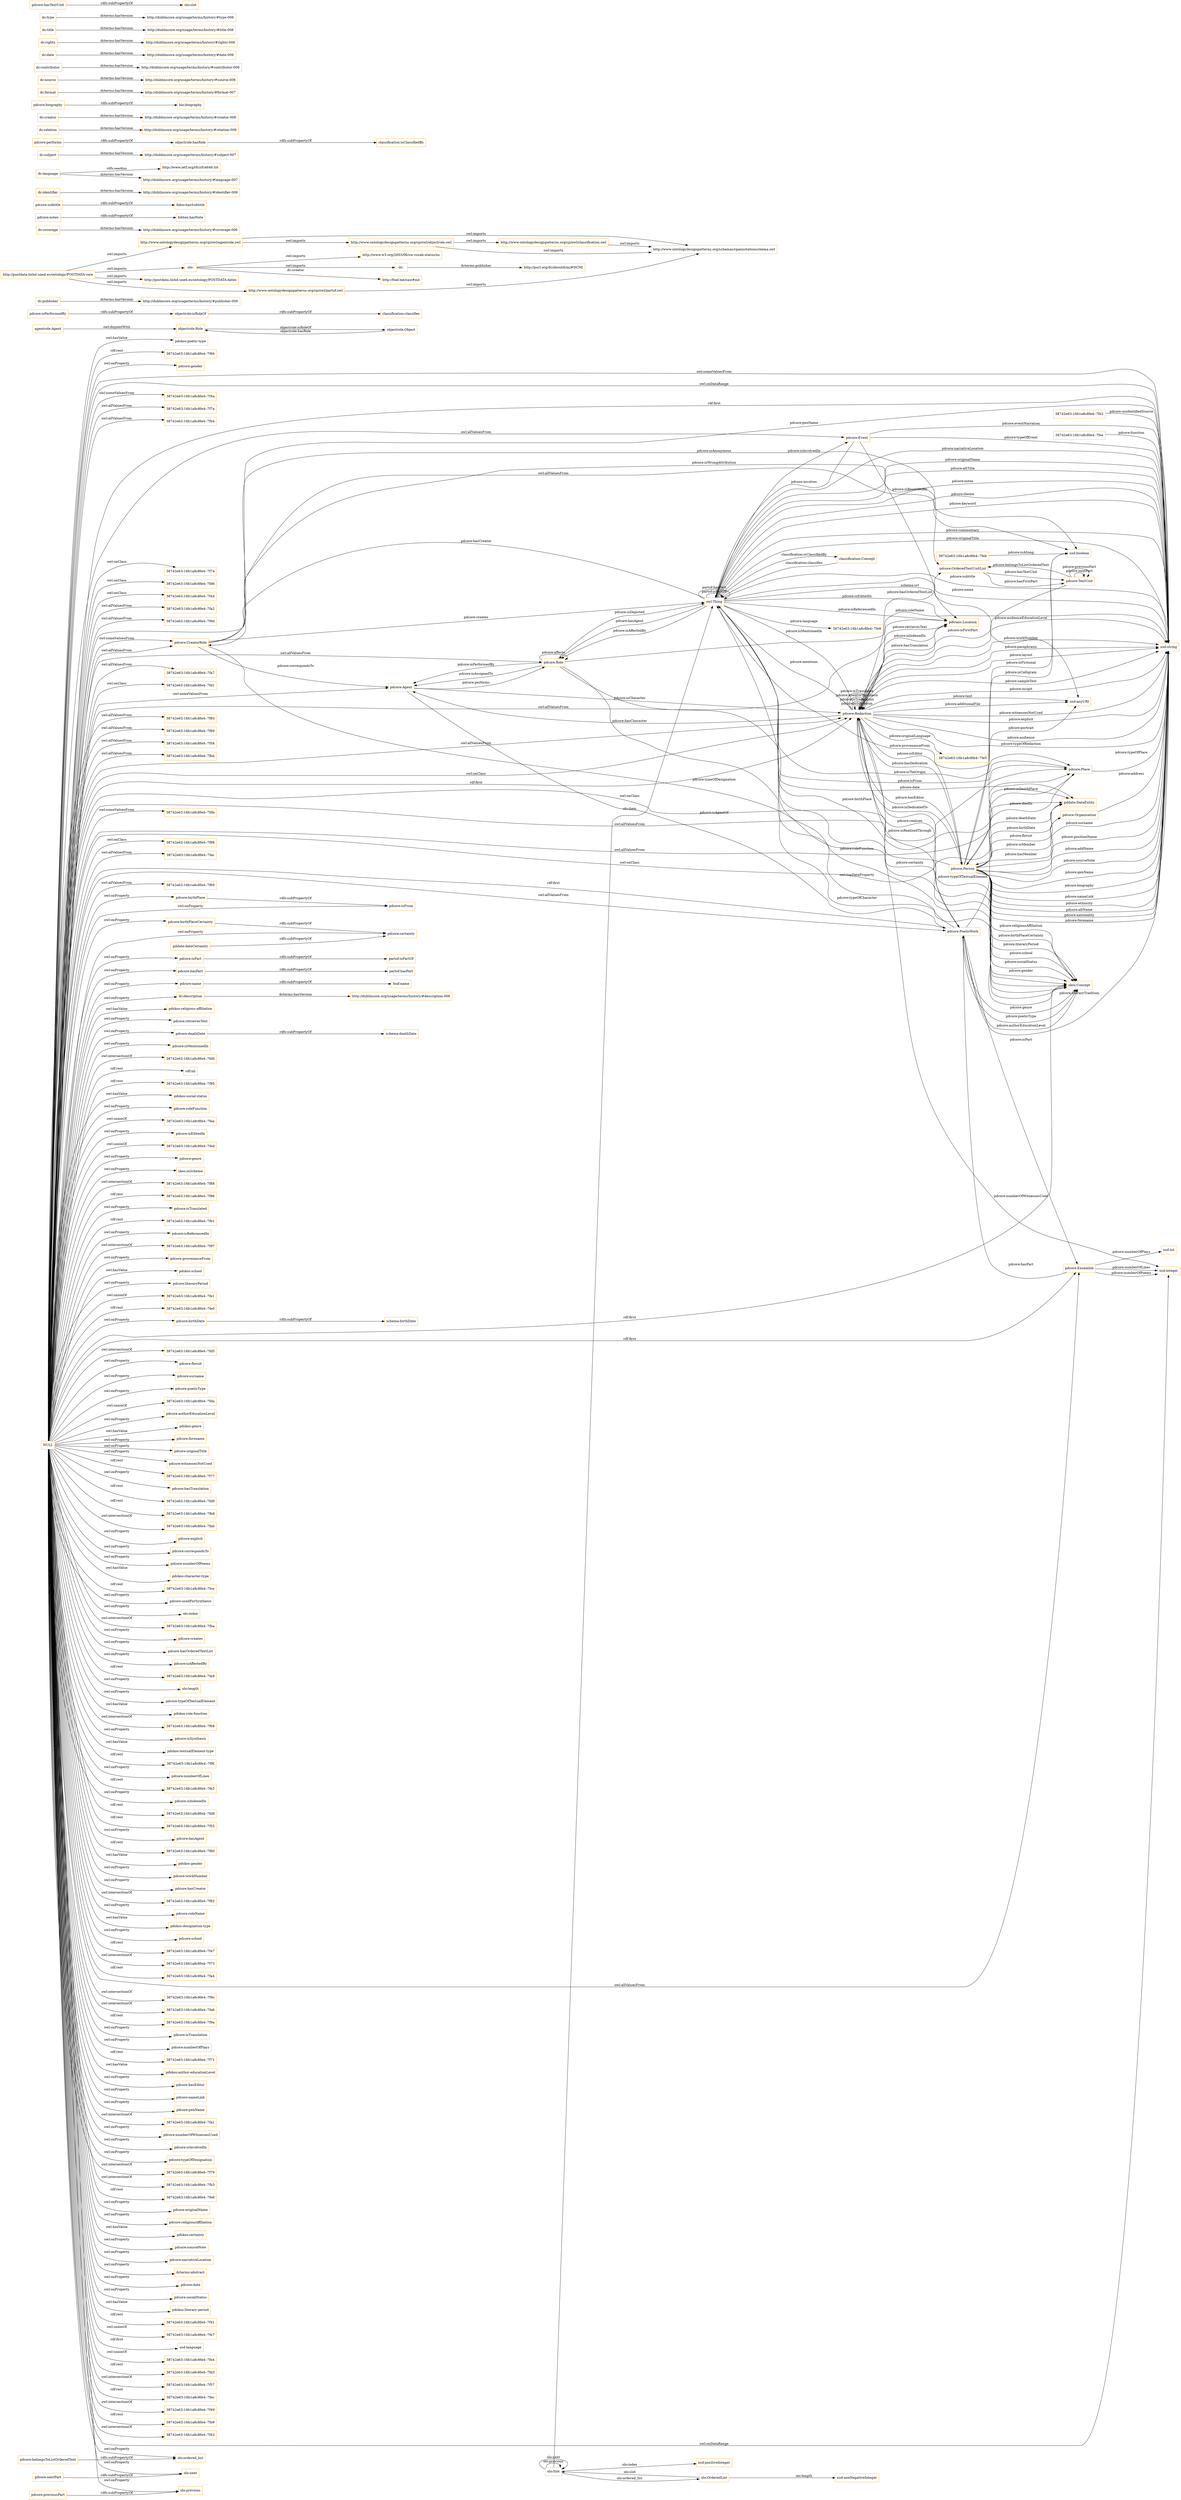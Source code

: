digraph ar2dtool_diagram { 
rankdir=LR;
size="1501"
node [shape = rectangle, color="orange"]; "38742e63:16b1a8c8fe4:-7feb" "pdcore:Role" "pdcore:OrderedTextUnitList" "38742e63:16b1a8c8fe4:-7f4a" "38742e63:16b1a8c8fe4:-7f7a" "38742e63:16b1a8c8fe4:-7fb4" "agentrole:Agent" "38742e63:16b1a8c8fe4:-7fee" "pdcore:Agent" "pdcore:CreatorRole" "pdcore:Person" "pdcore:Organisation" "38742e63:16b1a8c8fe4:-7f74" "38742e63:16b1a8c8fe4:-7fd6" "38742e63:16b1a8c8fe4:-7f44" "38742e63:16b1a8c8fe4:-7fa2" "38742e63:16b1a8c8fe4:-7f9d" "pdcore:Redaction" "38742e63:16b1a8c8fe4:-7fa7" "38742e63:16b1a8c8fe4:-7fd1" "pdcore:Ensemble" "38742e63:16b1a8c8fe4:-7f83" "38742e63:16b1a8c8fe4:-7f89" "pdcore:TextUnit" "38742e63:16b1a8c8fe4:-7f58" "38742e63:16b1a8c8fe4:-7fbb" "38742e63:16b1a8c8fe4:-7fe2" "skos:Concept" "pdcore:Place" "pddate:DateEntity" "38742e63:16b1a8c8fe4:-7fdb" "pdcore:Event" "pdtrans:Location" "38742e63:16b1a8c8fe4:-7f98" "38742e63:16b1a8c8fe4:-7fac" "pdcore:PoeticWork" "38742e63:16b1a8c8fe4:-7f69" "owl:Thing" "objectrole:Role" "objectrole:Object" "olo:Slot" "olo:OrderedList" "classification:Concept" ; /*classes style*/
	"objectrole:isRoleOf" -> "classification:classifies" [ label = "rdfs:subPropertyOf" ];
	"dc:publisher" -> "http://dublincore.org/usage/terms/history/#publisher-006" [ label = "dcterms:hasVersion" ];
	"pdcore:birthPlace" -> "pdcore:isFrom" [ label = "rdfs:subPropertyOf" ];
	"http://www.ontologydesignpatterns.org/cp/owl/classification.owl" -> "http://www.ontologydesignpatterns.org/schemas/cpannotationschema.owl" [ label = "owl:imports" ];
	"pdcore:birthPlaceCertainty" -> "pdcore:certainty" [ label = "rdfs:subPropertyOf" ];
	"dc:coverage" -> "http://dublincore.org/usage/terms/history/#coverage-006" [ label = "dcterms:hasVersion" ];
	"pdcore:notes" -> "bibtex:hasNote" [ label = "rdfs:subPropertyOf" ];
	"http://www.ontologydesignpatterns.org/cp/owl/agentrole.owl" -> "http://www.ontologydesignpatterns.org/cp/owl/objectrole.owl" [ label = "owl:imports" ];
	"http://www.ontologydesignpatterns.org/cp/owl/agentrole.owl" -> "http://www.ontologydesignpatterns.org/schemas/cpannotationschema.owl" [ label = "owl:imports" ];
	"pdcore:subtitle" -> "fabio:hasSubtitle" [ label = "rdfs:subPropertyOf" ];
	"olo:" -> "http://www.w3.org/2003/06/sw-vocab-status/ns" [ label = "owl:imports" ];
	"olo:" -> "dc:" [ label = "owl:imports" ];
	"olo:" -> "http://foaf.me/zazi#me" [ label = "dc:creator" ];
	"dc:identifier" -> "http://dublincore.org/usage/terms/history/#identifier-006" [ label = "dcterms:hasVersion" ];
	"dc:language" -> "http://www.ietf.org/rfc/rfc4646.txt" [ label = "rdfs:seeAlso" ];
	"dc:language" -> "http://dublincore.org/usage/terms/history/#language-007" [ label = "dcterms:hasVersion" ];
	"pdcore:belongsToListOrderedText" -> "olo:ordered_list" [ label = "rdfs:subPropertyOf" ];
	"pdcore:isPart" -> "partof:isPartOf" [ label = "rdfs:subPropertyOf" ];
	"pddate:dateCertainty" -> "pdcore:certainty" [ label = "rdfs:subPropertyOf" ];
	"dc:subject" -> "http://dublincore.org/usage/terms/history/#subject-007" [ label = "dcterms:hasVersion" ];
	"pdcore:performs" -> "objectrole:hasRole" [ label = "rdfs:subPropertyOf" ];
	"http://www.ontologydesignpatterns.org/cp/owl/objectrole.owl" -> "http://www.ontologydesignpatterns.org/cp/owl/classification.owl" [ label = "owl:imports" ];
	"http://www.ontologydesignpatterns.org/cp/owl/objectrole.owl" -> "http://www.ontologydesignpatterns.org/schemas/cpannotationschema.owl" [ label = "owl:imports" ];
	"dc:relation" -> "http://dublincore.org/usage/terms/history/#relation-006" [ label = "dcterms:hasVersion" ];
	"dc:creator" -> "http://dublincore.org/usage/terms/history/#creator-006" [ label = "dcterms:hasVersion" ];
	"pdcore:biography" -> "bio:biography" [ label = "rdfs:subPropertyOf" ];
	"dc:format" -> "http://dublincore.org/usage/terms/history/#format-007" [ label = "dcterms:hasVersion" ];
	"pdcore:hasPart" -> "partof:hasPart" [ label = "rdfs:subPropertyOf" ];
	"pdcore:nextPart" -> "olo:next" [ label = "rdfs:subPropertyOf" ];
	"pdcore:name" -> "foaf:name" [ label = "rdfs:subPropertyOf" ];
	"dc:source" -> "http://dublincore.org/usage/terms/history/#source-006" [ label = "dcterms:hasVersion" ];
	"dc:description" -> "http://dublincore.org/usage/terms/history/#description-006" [ label = "dcterms:hasVersion" ];
	"pdcore:deathDate" -> "schema:deathDate" [ label = "rdfs:subPropertyOf" ];
	"pdcore:isPerformedBy" -> "objectrole:isRoleOf" [ label = "rdfs:subPropertyOf" ];
	"agentrole:Agent" -> "objectrole:Role" [ label = "owl:disjointWith" ];
	"http://postdata.linhd.uned.es/ontology/POSTDATA-core" -> "http://postdata.linhd.uned.es/ontology/POSTDATA-dates" [ label = "owl:imports" ];
	"http://postdata.linhd.uned.es/ontology/POSTDATA-core" -> "http://www.ontologydesignpatterns.org/cp/owl/agentrole.owl" [ label = "owl:imports" ];
	"http://postdata.linhd.uned.es/ontology/POSTDATA-core" -> "olo:" [ label = "owl:imports" ];
	"http://postdata.linhd.uned.es/ontology/POSTDATA-core" -> "http://www.ontologydesignpatterns.org/cp/owl/partof.owl" [ label = "owl:imports" ];
	"objectrole:hasRole" -> "classification:isClassifiedBy" [ label = "rdfs:subPropertyOf" ];
	"dc:contributor" -> "http://dublincore.org/usage/terms/history/#contributor-006" [ label = "dcterms:hasVersion" ];
	"dc:date" -> "http://dublincore.org/usage/terms/history/#date-006" [ label = "dcterms:hasVersion" ];
	"dc:rights" -> "http://dublincore.org/usage/terms/history/#rights-006" [ label = "dcterms:hasVersion" ];
	"NULL" -> "pdcore:birthPlace" [ label = "owl:onProperty" ];
	"NULL" -> "pdskos:religious-affiliation" [ label = "owl:hasValue" ];
	"NULL" -> "pdcore:PoeticWork" [ label = "owl:allValuesFrom" ];
	"NULL" -> "pdcore:CreatorRole" [ label = "owl:someValuesFrom" ];
	"NULL" -> "pdcore:retrievesText" [ label = "owl:onProperty" ];
	"NULL" -> "pdcore:PoeticWork" [ label = "rdf:first" ];
	"NULL" -> "pdcore:birthDate" [ label = "owl:onProperty" ];
	"NULL" -> "pdcore:isMentionedIn" [ label = "owl:onProperty" ];
	"NULL" -> "38742e63:16b1a8c8fe4:-7fd0" [ label = "owl:intersectionOf" ];
	"NULL" -> "rdf:nil" [ label = "rdf:rest" ];
	"NULL" -> "38742e63:16b1a8c8fe4:-7f95" [ label = "rdf:rest" ];
	"NULL" -> "38742e63:16b1a8c8fe4:-7f89" [ label = "owl:allValuesFrom" ];
	"NULL" -> "pdskos:social-status" [ label = "owl:hasValue" ];
	"NULL" -> "pdcore:birthPlaceCertainty" [ label = "owl:onProperty" ];
	"NULL" -> "38742e63:16b1a8c8fe4:-7fa2" [ label = "owl:allValuesFrom" ];
	"NULL" -> "pdcore:roleFunction" [ label = "owl:onProperty" ];
	"NULL" -> "38742e63:16b1a8c8fe4:-7fea" [ label = "owl:unionOf" ];
	"NULL" -> "olo:ordered_list" [ label = "owl:onProperty" ];
	"NULL" -> "38742e63:16b1a8c8fe4:-7fbb" [ label = "owl:allValuesFrom" ];
	"NULL" -> "pdcore:Role" [ label = "owl:allValuesFrom" ];
	"NULL" -> "pdcore:isEditedIn" [ label = "owl:onProperty" ];
	"NULL" -> "38742e63:16b1a8c8fe4:-7fed" [ label = "owl:unionOf" ];
	"NULL" -> "pdcore:genre" [ label = "owl:onProperty" ];
	"NULL" -> "skos:inScheme" [ label = "owl:onProperty" ];
	"NULL" -> "pdcore:OrderedTextUnitList" [ label = "owl:allValuesFrom" ];
	"NULL" -> "38742e63:16b1a8c8fe4:-7f83" [ label = "owl:allValuesFrom" ];
	"NULL" -> "38742e63:16b1a8c8fe4:-7f88" [ label = "owl:intersectionOf" ];
	"NULL" -> "pdcore:CreatorRole" [ label = "owl:allValuesFrom" ];
	"NULL" -> "38742e63:16b1a8c8fe4:-7f86" [ label = "rdf:rest" ];
	"NULL" -> "pdcore:isTranslated" [ label = "owl:onProperty" ];
	"NULL" -> "38742e63:16b1a8c8fe4:-7fb1" [ label = "rdf:rest" ];
	"NULL" -> "pddate:DateEntity" [ label = "owl:onClass" ];
	"NULL" -> "pdcore:Ensemble" [ label = "owl:allValuesFrom" ];
	"NULL" -> "38742e63:16b1a8c8fe4:-7f69" [ label = "owl:allValuesFrom" ];
	"NULL" -> "pdcore:isReferencedIn" [ label = "owl:onProperty" ];
	"NULL" -> "pdcore:Agent" [ label = "owl:someValuesFrom" ];
	"NULL" -> "38742e63:16b1a8c8fe4:-7f97" [ label = "owl:intersectionOf" ];
	"NULL" -> "pdcore:provenanceFrom" [ label = "owl:onProperty" ];
	"NULL" -> "pdskos:school" [ label = "owl:hasValue" ];
	"NULL" -> "skos:Concept" [ label = "rdf:first" ];
	"NULL" -> "38742e63:16b1a8c8fe4:-7fd1" [ label = "owl:onClass" ];
	"NULL" -> "pdcore:literaryPeriod" [ label = "owl:onProperty" ];
	"NULL" -> "38742e63:16b1a8c8fe4:-7fe1" [ label = "owl:unionOf" ];
	"NULL" -> "38742e63:16b1a8c8fe4:-7fe0" [ label = "rdf:rest" ];
	"NULL" -> "xsd:string" [ label = "owl:someValuesFrom" ];
	"NULL" -> "38742e63:16b1a8c8fe4:-7fd5" [ label = "owl:intersectionOf" ];
	"NULL" -> "pdcore:floruit" [ label = "owl:onProperty" ];
	"NULL" -> "xsd:string" [ label = "owl:onDataRange" ];
	"NULL" -> "pdcore:surname" [ label = "owl:onProperty" ];
	"NULL" -> "pdcore:poeticType" [ label = "owl:onProperty" ];
	"NULL" -> "38742e63:16b1a8c8fe4:-7fda" [ label = "owl:unionOf" ];
	"NULL" -> "pdcore:authorEducationLevel" [ label = "owl:onProperty" ];
	"NULL" -> "pdskos:genre" [ label = "owl:hasValue" ];
	"NULL" -> "38742e63:16b1a8c8fe4:-7f58" [ label = "owl:allValuesFrom" ];
	"NULL" -> "pdcore:forename" [ label = "owl:onProperty" ];
	"NULL" -> "pdcore:originalTitle" [ label = "owl:onProperty" ];
	"NULL" -> "pdcore:witnessesNotUsed" [ label = "owl:onProperty" ];
	"NULL" -> "38742e63:16b1a8c8fe4:-7f77" [ label = "rdf:rest" ];
	"NULL" -> "pdcore:hasTranslation" [ label = "owl:onProperty" ];
	"NULL" -> "pdcore:name" [ label = "owl:onProperty" ];
	"NULL" -> "38742e63:16b1a8c8fe4:-7fd9" [ label = "rdf:rest" ];
	"NULL" -> "38742e63:16b1a8c8fe4:-7fb8" [ label = "rdf:rest" ];
	"NULL" -> "pdcore:Redaction" [ label = "owl:allValuesFrom" ];
	"NULL" -> "pdcore:isPart" [ label = "owl:onProperty" ];
	"NULL" -> "38742e63:16b1a8c8fe4:-7fab" [ label = "owl:intersectionOf" ];
	"NULL" -> "pdcore:explicit" [ label = "owl:onProperty" ];
	"NULL" -> "38742e63:16b1a8c8fe4:-7f9d" [ label = "owl:allValuesFrom" ];
	"NULL" -> "pdcore:correspondsTo" [ label = "owl:onProperty" ];
	"NULL" -> "pdcore:numberOfPoems" [ label = "owl:onProperty" ];
	"NULL" -> "pdskos:character-type" [ label = "owl:hasValue" ];
	"NULL" -> "38742e63:16b1a8c8fe4:-7fce" [ label = "rdf:rest" ];
	"NULL" -> "pdcore:usedForSynthesis" [ label = "owl:onProperty" ];
	"NULL" -> "olo:index" [ label = "owl:onProperty" ];
	"NULL" -> "olo:previous" [ label = "owl:onProperty" ];
	"NULL" -> "38742e63:16b1a8c8fe4:-7fba" [ label = "owl:intersectionOf" ];
	"NULL" -> "pdcore:creates" [ label = "owl:onProperty" ];
	"NULL" -> "pdcore:hasOrderedTextList" [ label = "owl:onProperty" ];
	"NULL" -> "pdcore:isAffectedBy" [ label = "owl:onProperty" ];
	"NULL" -> "xsd:string" [ label = "rdf:first" ];
	"NULL" -> "38742e63:16b1a8c8fe4:-7f4a" [ label = "owl:someValuesFrom" ];
	"NULL" -> "38742e63:16b1a8c8fe4:-7fa9" [ label = "rdf:rest" ];
	"NULL" -> "olo:length" [ label = "owl:onProperty" ];
	"NULL" -> "pdcore:typeOfTextualElement" [ label = "owl:onProperty" ];
	"NULL" -> "pdskos:role-function" [ label = "owl:hasValue" ];
	"NULL" -> "38742e63:16b1a8c8fe4:-7f68" [ label = "owl:intersectionOf" ];
	"NULL" -> "pdcore:isSynthesis" [ label = "owl:onProperty" ];
	"NULL" -> "pdskos:textualElement-type" [ label = "owl:hasValue" ];
	"NULL" -> "38742e63:16b1a8c8fe4:-7f9f" [ label = "rdf:rest" ];
	"NULL" -> "pdcore:numberOfLines" [ label = "owl:onProperty" ];
	"NULL" -> "38742e63:16b1a8c8fe4:-7fe3" [ label = "rdf:rest" ];
	"NULL" -> "pdcore:isIndexedIn" [ label = "owl:onProperty" ];
	"NULL" -> "38742e63:16b1a8c8fe4:-7fd8" [ label = "rdf:rest" ];
	"NULL" -> "38742e63:16b1a8c8fe4:-7f55" [ label = "rdf:rest" ];
	"NULL" -> "pdcore:hasAgent" [ label = "owl:onProperty" ];
	"NULL" -> "38742e63:16b1a8c8fe4:-7f80" [ label = "rdf:rest" ];
	"NULL" -> "pdskos:gender" [ label = "owl:hasValue" ];
	"NULL" -> "pdcore:workNumber" [ label = "owl:onProperty" ];
	"NULL" -> "pdcore:hasCreator" [ label = "owl:onProperty" ];
	"NULL" -> "38742e63:16b1a8c8fe4:-7f82" [ label = "owl:intersectionOf" ];
	"NULL" -> "38742e63:16b1a8c8fe4:-7f98" [ label = "owl:onClass" ];
	"NULL" -> "pdcore:roleName" [ label = "owl:onProperty" ];
	"NULL" -> "pdskos:designation-type" [ label = "owl:hasValue" ];
	"NULL" -> "pdcore:deathDate" [ label = "owl:onProperty" ];
	"NULL" -> "pdcore:isFrom" [ label = "owl:onProperty" ];
	"NULL" -> "dc:description" [ label = "owl:onProperty" ];
	"NULL" -> "pdcore:Redaction" [ label = "owl:onClass" ];
	"NULL" -> "pdcore:school" [ label = "owl:onProperty" ];
	"NULL" -> "38742e63:16b1a8c8fe4:-7f47" [ label = "rdf:rest" ];
	"NULL" -> "38742e63:16b1a8c8fe4:-7f73" [ label = "owl:intersectionOf" ];
	"NULL" -> "38742e63:16b1a8c8fe4:-7fa4" [ label = "rdf:rest" ];
	"NULL" -> "xsd:integer" [ label = "owl:onDataRange" ];
	"NULL" -> "38742e63:16b1a8c8fe4:-7f44" [ label = "owl:onClass" ];
	"NULL" -> "38742e63:16b1a8c8fe4:-7fa7" [ label = "owl:allValuesFrom" ];
	"NULL" -> "38742e63:16b1a8c8fe4:-7f74" [ label = "owl:onClass" ];
	"NULL" -> "38742e63:16b1a8c8fe4:-7fb4" [ label = "owl:allValuesFrom" ];
	"NULL" -> "38742e63:16b1a8c8fe4:-7f9c" [ label = "owl:intersectionOf" ];
	"NULL" -> "38742e63:16b1a8c8fe4:-7fa6" [ label = "owl:intersectionOf" ];
	"NULL" -> "38742e63:16b1a8c8fe4:-7f9a" [ label = "rdf:rest" ];
	"NULL" -> "pdcore:isTranslation" [ label = "owl:onProperty" ];
	"NULL" -> "pdcore:numberOfPlays" [ label = "owl:onProperty" ];
	"NULL" -> "pdcore:Place" [ label = "owl:onClass" ];
	"NULL" -> "38742e63:16b1a8c8fe4:-7f71" [ label = "rdf:rest" ];
	"NULL" -> "pdskos:author-educationLevel" [ label = "owl:hasValue" ];
	"NULL" -> "pdcore:hasEditor" [ label = "owl:onProperty" ];
	"NULL" -> "pdcore:nameLink" [ label = "owl:onProperty" ];
	"NULL" -> "pdcore:Ensemble" [ label = "rdf:first" ];
	"NULL" -> "pdcore:hasPart" [ label = "owl:onProperty" ];
	"NULL" -> "pdcore:penName" [ label = "owl:onProperty" ];
	"NULL" -> "38742e63:16b1a8c8fe4:-7fa1" [ label = "owl:intersectionOf" ];
	"NULL" -> "38742e63:16b1a8c8fe4:-7fdb" [ label = "owl:someValuesFrom" ];
	"NULL" -> "pdcore:numberOfWitnessesUsed" [ label = "owl:onProperty" ];
	"NULL" -> "pdcore:isInvolvedIn" [ label = "owl:onProperty" ];
	"NULL" -> "38742e63:16b1a8c8fe4:-7fac" [ label = "owl:allValuesFrom" ];
	"NULL" -> "pdcore:typeOfDesignation" [ label = "owl:onProperty" ];
	"NULL" -> "38742e63:16b1a8c8fe4:-7f79" [ label = "owl:intersectionOf" ];
	"NULL" -> "pdtrans:Location" [ label = "owl:allValuesFrom" ];
	"NULL" -> "pdcore:Redaction" [ label = "rdf:first" ];
	"NULL" -> "38742e63:16b1a8c8fe4:-7fb3" [ label = "owl:intersectionOf" ];
	"NULL" -> "38742e63:16b1a8c8fe4:-7fe6" [ label = "rdf:rest" ];
	"NULL" -> "38742e63:16b1a8c8fe4:-7fd6" [ label = "owl:onClass" ];
	"NULL" -> "pdcore:originalName" [ label = "owl:onProperty" ];
	"NULL" -> "pdcore:religiousAffiliation" [ label = "owl:onProperty" ];
	"NULL" -> "38742e63:16b1a8c8fe4:-7f7a" [ label = "owl:allValuesFrom" ];
	"NULL" -> "olo:next" [ label = "owl:onProperty" ];
	"NULL" -> "pdskos:certainty" [ label = "owl:hasValue" ];
	"NULL" -> "pdcore:sourceNote" [ label = "owl:onProperty" ];
	"NULL" -> "pdcore:narrativeLocation" [ label = "owl:onProperty" ];
	"NULL" -> "dcterms:abstract" [ label = "owl:onProperty" ];
	"NULL" -> "pdcore:certainty" [ label = "owl:onProperty" ];
	"NULL" -> "pdcore:date" [ label = "owl:onProperty" ];
	"NULL" -> "pdcore:Place" [ label = "owl:allValuesFrom" ];
	"NULL" -> "pdcore:socialStatus" [ label = "owl:onProperty" ];
	"NULL" -> "pdskos:literary-period" [ label = "owl:hasValue" ];
	"NULL" -> "pddate:DateEntity" [ label = "owl:allValuesFrom" ];
	"NULL" -> "38742e63:16b1a8c8fe4:-7f41" [ label = "rdf:rest" ];
	"NULL" -> "38742e63:16b1a8c8fe4:-7fe7" [ label = "owl:unionOf" ];
	"NULL" -> "xsd:language" [ label = "rdf:first" ];
	"NULL" -> "38742e63:16b1a8c8fe4:-7fe4" [ label = "owl:unionOf" ];
	"NULL" -> "38742e63:16b1a8c8fe4:-7fd3" [ label = "rdf:rest" ];
	"NULL" -> "38742e63:16b1a8c8fe4:-7f57" [ label = "owl:intersectionOf" ];
	"NULL" -> "38742e63:16b1a8c8fe4:-7fec" [ label = "rdf:rest" ];
	"NULL" -> "38742e63:16b1a8c8fe4:-7f49" [ label = "owl:intersectionOf" ];
	"NULL" -> "38742e63:16b1a8c8fe4:-7fe9" [ label = "rdf:rest" ];
	"NULL" -> "38742e63:16b1a8c8fe4:-7f43" [ label = "owl:intersectionOf" ];
	"NULL" -> "pdskos:poetic-type" [ label = "owl:hasValue" ];
	"NULL" -> "38742e63:16b1a8c8fe4:-7f66" [ label = "rdf:rest" ];
	"NULL" -> "pdcore:gender" [ label = "owl:onProperty" ];
	"NULL" -> "pdcore:Event" [ label = "owl:allValuesFrom" ];
	"dc:" -> "http://purl.org/dc/aboutdcmi#DCMI" [ label = "dcterms:publisher" ];
	"dc:title" -> "http://dublincore.org/usage/terms/history/#title-006" [ label = "dcterms:hasVersion" ];
	"dc:type" -> "http://dublincore.org/usage/terms/history/#type-006" [ label = "dcterms:hasVersion" ];
	"pdcore:previousPart" -> "olo:previous" [ label = "rdfs:subPropertyOf" ];
	"pdcore:hasTextUnit" -> "olo:slot" [ label = "rdfs:subPropertyOf" ];
	"pdcore:birthDate" -> "schema:birthDate" [ label = "rdfs:subPropertyOf" ];
	"http://www.ontologydesignpatterns.org/cp/owl/partof.owl" -> "http://www.ontologydesignpatterns.org/schemas/cpannotationschema.owl" [ label = "owl:imports" ];
	"pdcore:Redaction" -> "owl:Thing" [ label = "pdcore:mentions" ];
	"pdcore:Person" -> "xsd:boolean" [ label = "pdcore:isFictional" ];
	"owl:Thing" -> "pdcore:Role" [ label = "pdcore:hasAgent" ];
	"pdcore:Role" -> "pdcore:Agent" [ label = "pdcore:isPerformedBy" ];
	"pdcore:Redaction" -> "pdcore:Redaction" [ label = "pdcore:isSynthesis" ];
	"owl:Thing" -> "xsd:string" [ label = "pdcore:narrativeLocation" ];
	"pdcore:CreatorRole" -> "xsd:string" [ label = "pdcore:penName" ];
	"pdcore:Ensemble" -> "xsd:integer" [ label = "pdcore:numberOfLines" ];
	"pdcore:Redaction" -> "pdcore:Redaction" [ label = "pdcore:isTranslation" ];
	"pdcore:Redaction" -> "xsd:string" [ label = "pdcore:audienceEducationLevel" ];
	"pdcore:Event" -> "xsd:string" [ label = "pdcore:eventNarration" ];
	"owl:Thing" -> "xsd:string" [ label = "pdcore:originalName" ];
	"pdcore:Redaction" -> "xsd:string" [ label = "pdcore:workNumber" ];
	"pdcore:OrderedTextUnitList" -> "pdcore:TextUnit" [ label = "pdcore:hasTextUnit" ];
	"pdcore:Redaction" -> "pdcore:Person" [ label = "pdcore:hasEditor" ];
	"olo:Slot" -> "olo:Slot" [ label = "olo:previous" ];
	"pdcore:Person" -> "pdcore:Redaction" [ label = "pdcore:isEditor" ];
	"owl:Thing" -> "xsd:string" [ label = "pdcore:altTitle" ];
	"pdcore:Person" -> "pddate:DateEntity" [ label = "pdcore:floruit" ];
	"pdcore:Person" -> "xsd:string" [ label = "pdcore:surname" ];
	"pdcore:Person" -> "xsd:string" [ label = "pdcore:positionName" ];
	"pdcore:TextUnit" -> "pdcore:TextUnit" [ label = "pdcore:nextPart" ];
	"owl:Thing" -> "pdcore:Role" [ label = "pdcore:isAffectedBy" ];
	"owl:Thing" -> "pdcore:CreatorRole" [ label = "pdcore:hasCreator" ];
	"classification:Concept" -> "owl:Thing" [ label = "classification:classifies" ];
	"pdcore:Redaction" -> "pdcore:Person" [ label = "pdcore:isDedicatedTo" ];
	"pdcore:Person" -> "pdcore:Redaction" [ label = "pdcore:hasDedication" ];
	"pdcore:Redaction" -> "xsd:string" [ label = "pdcore:paraphrasis" ];
	"owl:Thing" -> "pdtrans:Location" [ label = "pdcore:isEditedIn" ];
	"pdcore:Event" -> "xsd:string" [ label = "pdcore:typeOfEvent" ];
	"pdcore:TextUnit" -> "pdcore:TextUnit" [ label = "pdcore:previousPart" ];
	"pdcore:Person" -> "pddate:DateEntity" [ label = "pdcore:deathDate" ];
	"pdcore:Role" -> "pdcore:Agent" [ label = "pdcore:isAssignedTo" ];
	"pdcore:Person" -> "owl:Thing" [ label = "pdcore:birthPlace" ];
	"pdcore:Role" -> "pdcore:Role" [ label = "pdcore:affects" ];
	"pdcore:Person" -> "xsd:string" [ label = "pdcore:addName" ];
	"pdcore:Event" -> "pdtrans:Location" [ label = "pdcore:isRecordedBy" ];
	"pdcore:Place" -> "owl:Thing" [ label = "pdcore:isTheOrigin" ];
	"pdcore:CreatorRole" -> "xsd:boolean" [ label = "pdcore:isAnonymous" ];
	"pdcore:Redaction" -> "pdcore:Agent" [ label = "pdcore:hasCharacter" ];
	"pdcore:Redaction" -> "xsd:anyURI" [ label = "pdcore:text" ];
	"pdcore:Redaction" -> "xsd:string" [ label = "pdcore:layout" ];
	"pdcore:Redaction" -> "xsd:anyURI" [ label = "pdcore:additionalFile" ];
	"pdcore:PoeticWork" -> "xsd:boolean" [ label = "pdcore:isCalligram" ];
	"olo:Slot" -> "olo:OrderedList" [ label = "olo:ordered_list" ];
	"pdcore:Redaction" -> "skos:Concept" [ label = "pdcore:typeOfTextualElement" ];
	"olo:OrderedList" -> "xsd:nonNegativeInteger" [ label = "olo:length" ];
	"owl:Thing" -> "pdcore:Event" [ label = "pdcore:isInvolvedIn" ];
	"pdcore:Redaction" -> "pdcore:PoeticWork" [ label = "pdcore:realises" ];
	"pdcore:PoeticWork" -> "pdcore:Redaction" [ label = "pdcore:isRealisedThrough" ];
	"pdcore:Person" -> "skos:Concept" [ label = "pdcore:religiousAffiliation" ];
	"owl:Thing" -> "xsd:string" [ label = "pdcore:notes" ];
	"pdcore:Person" -> "xsd:string" [ label = "pdcore:sourceNote" ];
	"pdcore:Redaction" -> "xsd:string" [ label = "pdcore:sampleText" ];
	"pdcore:Redaction" -> "xsd:string" [ label = "pdcore:incipit" ];
	"pdcore:Person" -> "pddate:DateEntity" [ label = "pdcore:birthDate" ];
	"pdcore:Person" -> "skos:Concept" [ label = "pdcore:birthPlaceCertainty" ];
	"pdcore:Person" -> "skos:Concept" [ label = "pdcore:literaryPeriod" ];
	"pdcore:Ensemble" -> "pdcore:PoeticWork" [ label = "pdcore:hasPart" ];
	"pdcore:PoeticWork" -> "owl:Thing" [ label = "owl:topDataProperty" ];
	"pdcore:Person" -> "xsd:string" [ label = "pdcore:genName" ];
	"pdcore:TextUnit" -> "pdcore:Redaction" [ label = "pdcore:isFirstPart" ];
	"pdcore:Redaction" -> "pdcore:Redaction" [ label = "pdcore:usedForSynthesis" ];
	"pdcore:Person" -> "xsd:string" [ label = "pdcore:biography" ];
	"pdcore:CreatorRole" -> "skos:Concept" [ label = "pdcore:typeOfDesignation" ];
	"owl:Thing" -> "skos:Concept" [ label = "pdcore:certainty" ];
	"pdcore:PoeticWork" -> "pdcore:Ensemble" [ label = "pdcore:isPart" ];
	"olo:OrderedList" -> "olo:Slot" [ label = "olo:slot" ];
	"pdcore:TextUnit" -> "pdcore:OrderedTextUnitList" [ label = "pdcore:belongsToListOrderedText" ];
	"pdcore:Person" -> "skos:Concept" [ label = "pdcore:school" ];
	"olo:Slot" -> "olo:Slot" [ label = "olo:next" ];
	"pdcore:Redaction" -> "pdcore:Redaction" [ label = "pdcore:isTranslated" ];
	"owl:Thing" -> "xsd:anyURI" [ label = "schema:url" ];
	"owl:Thing" -> "pdtrans:Location" [ label = "pdcore:isReferencedIn" ];
	"pdcore:PoeticWork" -> "xsd:string" [ label = "pdcore:literaryTradition" ];
	"pdcore:Person" -> "pdcore:Place" [ label = "pdcore:diedIn" ];
	"38742e63:16b1a8c8fe4:-7fe2" -> "xsd:string" [ label = "pdcore:unidentifiedSource" ];
	"pdcore:CreatorRole" -> "owl:Thing" [ label = "pdcore:creates" ];
	"owl:Thing" -> "xsd:string" [ label = "pdcore:theme" ];
	"pdcore:Event" -> "owl:Thing" [ label = "pdcore:involves" ];
	"pdcore:Role" -> "skos:Concept" [ label = "pdcore:roleFunction" ];
	"pdcore:PoeticWork" -> "skos:Concept" [ label = "pdcore:poeticType" ];
	"pdcore:Place" -> "xsd:string" [ label = "pdcore:typeOfPlace" ];
	"olo:Slot" -> "owl:Thing" [ label = "olo:item" ];
	"pdcore:Person" -> "xsd:string" [ label = "pdcore:nameLink" ];
	"owl:Thing" -> "pdcore:Place" [ label = "pdcore:provenanceFrom" ];
	"pdcore:Ensemble" -> "xsd:int" [ label = "pdcore:numberOfPlays" ];
	"owl:Thing" -> "xsd:string" [ label = "pdcore:keyword" ];
	"pdcore:Person" -> "xsd:string" [ label = "pdcore:ethnicity" ];
	"pdcore:Redaction" -> "pdtrans:Location" [ label = "pdcore:isIndexedIn" ];
	"38742e63:16b1a8c8fe4:-7feb" -> "xsd:boolean" [ label = "pdcore:isASong" ];
	"pdcore:Person" -> "xsd:string" [ label = "pdcore:altName" ];
	"pdcore:Agent" -> "pdcore:Role" [ label = "pdcore:performs" ];
	"owl:Thing" -> "xsd:string" [ label = "pdcore:commentary" ];
	"owl:Thing" -> "xsd:string" [ label = "pdcore:originalTitle" ];
	"owl:Thing" -> "classification:Concept" [ label = "classification:isClassifiedBy" ];
	"pdcore:Person" -> "skos:Concept" [ label = "pdcore:socialStatus" ];
	"owl:Thing" -> "owl:Thing" [ label = "partof:isPartOf" ];
	"pdcore:Redaction" -> "pdcore:OrderedTextUnitList" [ label = "pdcore:hasOrderedTextList" ];
	"pdcore:Agent" -> "pdcore:Redaction" [ label = "pdcore:isCharacter" ];
	"olo:Slot" -> "xsd:positiveInteger" [ label = "olo:index" ];
	"38742e63:16b1a8c8fe4:-7fee" -> "xsd:string" [ label = "pdcore:function" ];
	"pdcore:PoeticWork" -> "skos:Concept" [ label = "pdcore:authorEducationLevel" ];
	"owl:Thing" -> "pdcore:Place" [ label = "pdcore:isFrom" ];
	"pdcore:Redaction" -> "pdtrans:Location" [ label = "pdcore:hasTranslation" ];
	"pdcore:CreatorRole" -> "xsd:boolean" [ label = "pdcore:isWrongAttribution" ];
	"pdcore:Redaction" -> "xsd:string" [ label = "pdcore:witnessesNotUsed" ];
	"pdcore:Role" -> "xsd:string" [ label = "pdcore:roleName" ];
	"pdcore:Role" -> "owl:Thing" [ label = "pdcore:isDepicted" ];
	"owl:Thing" -> "pddate:DateEntity" [ label = "pdcore:date" ];
	"pdcore:CreatorRole" -> "pdcore:Agent" [ label = "pdcore:correspondsTo" ];
	"objectrole:Object" -> "objectrole:Role" [ label = "objectrole:hasRole" ];
	"pdcore:Person" -> "xsd:string" [ label = "pdcore:nationality" ];
	"owl:Thing" -> "pdcore:Redaction" [ label = "pdcore:isMentionedIn" ];
	"pdcore:OrderedTextUnitList" -> "pdcore:TextUnit" [ label = "pdcore:hasFirstPart" ];
	"pdcore:Person" -> "pdcore:Organisation" [ label = "pdcore:isMember" ];
	"pdcore:Person" -> "xsd:anyURI" [ label = "pdcore:portrait" ];
	"pdcore:Role" -> "skos:Concept" [ label = "pdcore:typeOfCharacter" ];
	"pdcore:Organisation" -> "xsd:string" [ label = "pdcore:address" ];
	"pdcore:Organisation" -> "pdcore:Person" [ label = "pdcore:hasMember" ];
	"pdcore:Redaction" -> "xsd:string" [ label = "pdcore:explicit" ];
	"owl:Thing" -> "xsd:string" [ label = "pdcore:subtitle" ];
	"pdcore:Agent" -> "pdcore:PoeticWork" [ label = "pdcore:isAgentOf" ];
	"pdcore:Redaction" -> "pdtrans:Location" [ label = "pdcore:retrievesText" ];
	"pdcore:Person" -> "skos:Concept" [ label = "pdcore:gender" ];
	"pdcore:PoeticWork" -> "skos:Concept" [ label = "pdcore:genre" ];
	"owl:Thing" -> "xsd:string" [ label = "pdcore:name" ];
	"pdcore:Person" -> "xsd:string" [ label = "pdcore:forename" ];
	"pdcore:Ensemble" -> "xsd:integer" [ label = "pdcore:numberOfPoems" ];
	"pdcore:Redaction" -> "xsd:string" [ label = "pdcore:audience" ];
	"pdcore:Redaction" -> "xsd:string" [ label = "pdcore:typeOfRedaction" ];
	"pdcore:Redaction" -> "xsd:integer" [ label = "pdcore:numberOfWitnessesUsed" ];
	"pdcore:Redaction" -> "38742e63:16b1a8c8fe4:-7fe5" [ label = "pdcore:originalLanguage" ];
	"owl:Thing" -> "owl:Thing" [ label = "partof:hasPart" ];
	"pdcore:Place" -> "pdcore:Person" [ label = "pdcore:isDeathPlace" ];
	"owl:Thing" -> "38742e63:16b1a8c8fe4:-7fe8" [ label = "pdcore:language" ];
	"objectrole:Role" -> "objectrole:Object" [ label = "objectrole:isRoleOf" ];

}
